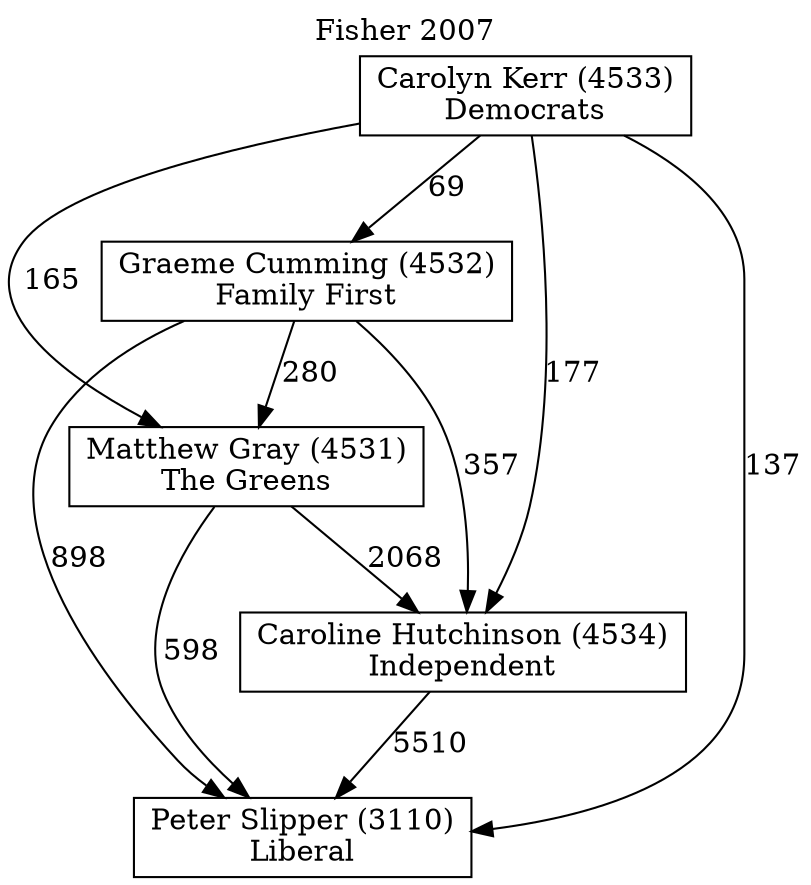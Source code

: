 // House preference flow
digraph "Peter Slipper (3110)_Fisher_2007" {
	graph [label="Fisher 2007" labelloc=t mclimit=10]
	node [shape=box]
	"Peter Slipper (3110)" [label="Peter Slipper (3110)
Liberal"]
	"Caroline Hutchinson (4534)" [label="Caroline Hutchinson (4534)
Independent"]
	"Matthew Gray (4531)" [label="Matthew Gray (4531)
The Greens"]
	"Graeme Cumming (4532)" [label="Graeme Cumming (4532)
Family First"]
	"Carolyn Kerr (4533)" [label="Carolyn Kerr (4533)
Democrats"]
	"Caroline Hutchinson (4534)" -> "Peter Slipper (3110)" [label=5510]
	"Matthew Gray (4531)" -> "Caroline Hutchinson (4534)" [label=2068]
	"Graeme Cumming (4532)" -> "Matthew Gray (4531)" [label=280]
	"Carolyn Kerr (4533)" -> "Graeme Cumming (4532)" [label=69]
	"Matthew Gray (4531)" -> "Peter Slipper (3110)" [label=598]
	"Graeme Cumming (4532)" -> "Peter Slipper (3110)" [label=898]
	"Carolyn Kerr (4533)" -> "Peter Slipper (3110)" [label=137]
	"Carolyn Kerr (4533)" -> "Matthew Gray (4531)" [label=165]
	"Graeme Cumming (4532)" -> "Caroline Hutchinson (4534)" [label=357]
	"Carolyn Kerr (4533)" -> "Caroline Hutchinson (4534)" [label=177]
}
